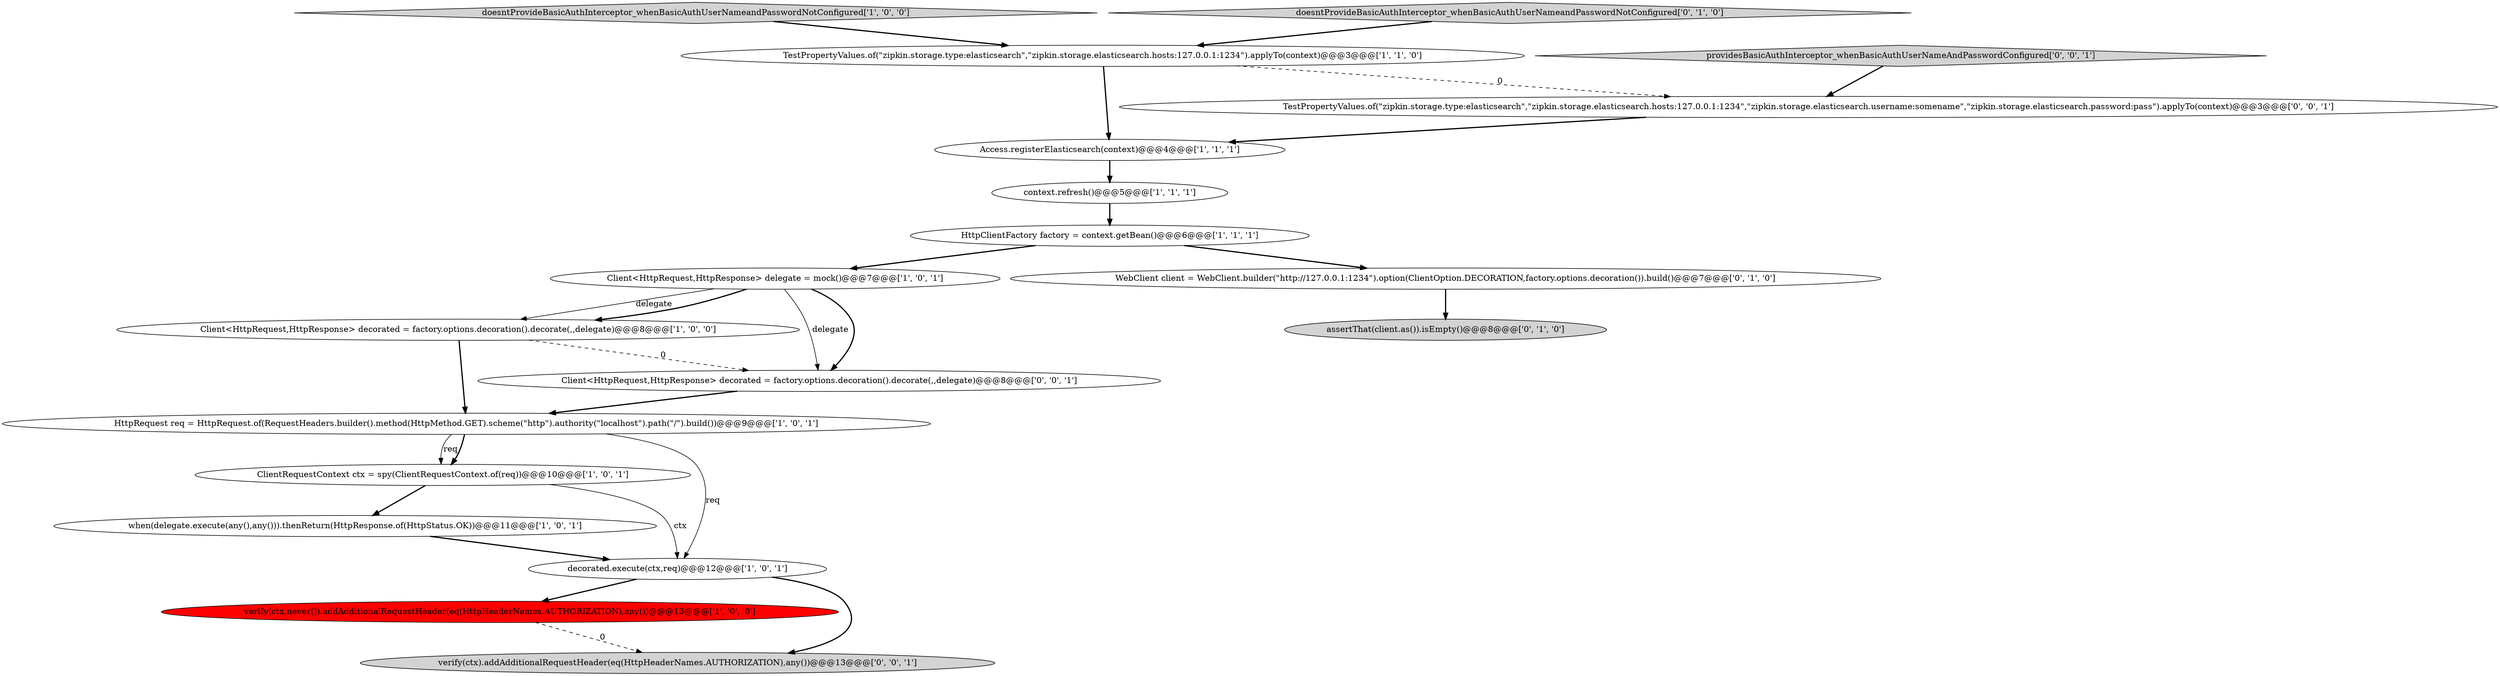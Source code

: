 digraph {
5 [style = filled, label = "Client<HttpRequest,HttpResponse> decorated = factory.options.decoration().decorate(,,delegate)@@@8@@@['1', '0', '0']", fillcolor = white, shape = ellipse image = "AAA0AAABBB1BBB"];
2 [style = filled, label = "Client<HttpRequest,HttpResponse> delegate = mock()@@@7@@@['1', '0', '1']", fillcolor = white, shape = ellipse image = "AAA0AAABBB1BBB"];
4 [style = filled, label = "when(delegate.execute(any(),any())).thenReturn(HttpResponse.of(HttpStatus.OK))@@@11@@@['1', '0', '1']", fillcolor = white, shape = ellipse image = "AAA0AAABBB1BBB"];
6 [style = filled, label = "HttpClientFactory factory = context.getBean()@@@6@@@['1', '1', '1']", fillcolor = white, shape = ellipse image = "AAA0AAABBB1BBB"];
13 [style = filled, label = "WebClient client = WebClient.builder(\"http://127.0.0.1:1234\").option(ClientOption.DECORATION,factory.options.decoration()).build()@@@7@@@['0', '1', '0']", fillcolor = white, shape = ellipse image = "AAA0AAABBB2BBB"];
3 [style = filled, label = "ClientRequestContext ctx = spy(ClientRequestContext.of(req))@@@10@@@['1', '0', '1']", fillcolor = white, shape = ellipse image = "AAA0AAABBB1BBB"];
17 [style = filled, label = "verify(ctx).addAdditionalRequestHeader(eq(HttpHeaderNames.AUTHORIZATION),any())@@@13@@@['0', '0', '1']", fillcolor = lightgray, shape = ellipse image = "AAA0AAABBB3BBB"];
10 [style = filled, label = "TestPropertyValues.of(\"zipkin.storage.type:elasticsearch\",\"zipkin.storage.elasticsearch.hosts:127.0.0.1:1234\").applyTo(context)@@@3@@@['1', '1', '0']", fillcolor = white, shape = ellipse image = "AAA0AAABBB1BBB"];
9 [style = filled, label = "verify(ctx,never()).addAdditionalRequestHeader(eq(HttpHeaderNames.AUTHORIZATION),any())@@@13@@@['1', '0', '0']", fillcolor = red, shape = ellipse image = "AAA1AAABBB1BBB"];
18 [style = filled, label = "TestPropertyValues.of(\"zipkin.storage.type:elasticsearch\",\"zipkin.storage.elasticsearch.hosts:127.0.0.1:1234\",\"zipkin.storage.elasticsearch.username:somename\",\"zipkin.storage.elasticsearch.password:pass\").applyTo(context)@@@3@@@['0', '0', '1']", fillcolor = white, shape = ellipse image = "AAA0AAABBB3BBB"];
15 [style = filled, label = "providesBasicAuthInterceptor_whenBasicAuthUserNameAndPasswordConfigured['0', '0', '1']", fillcolor = lightgray, shape = diamond image = "AAA0AAABBB3BBB"];
7 [style = filled, label = "doesntProvideBasicAuthInterceptor_whenBasicAuthUserNameandPasswordNotConfigured['1', '0', '0']", fillcolor = lightgray, shape = diamond image = "AAA0AAABBB1BBB"];
1 [style = filled, label = "context.refresh()@@@5@@@['1', '1', '1']", fillcolor = white, shape = ellipse image = "AAA0AAABBB1BBB"];
8 [style = filled, label = "decorated.execute(ctx,req)@@@12@@@['1', '0', '1']", fillcolor = white, shape = ellipse image = "AAA0AAABBB1BBB"];
14 [style = filled, label = "doesntProvideBasicAuthInterceptor_whenBasicAuthUserNameandPasswordNotConfigured['0', '1', '0']", fillcolor = lightgray, shape = diamond image = "AAA0AAABBB2BBB"];
16 [style = filled, label = "Client<HttpRequest,HttpResponse> decorated = factory.options.decoration().decorate(,,delegate)@@@8@@@['0', '0', '1']", fillcolor = white, shape = ellipse image = "AAA0AAABBB3BBB"];
0 [style = filled, label = "Access.registerElasticsearch(context)@@@4@@@['1', '1', '1']", fillcolor = white, shape = ellipse image = "AAA0AAABBB1BBB"];
12 [style = filled, label = "assertThat(client.as()).isEmpty()@@@8@@@['0', '1', '0']", fillcolor = lightgray, shape = ellipse image = "AAA0AAABBB2BBB"];
11 [style = filled, label = "HttpRequest req = HttpRequest.of(RequestHeaders.builder().method(HttpMethod.GET).scheme(\"http\").authority(\"localhost\").path(\"/\").build())@@@9@@@['1', '0', '1']", fillcolor = white, shape = ellipse image = "AAA0AAABBB1BBB"];
11->3 [style = solid, label="req"];
16->11 [style = bold, label=""];
7->10 [style = bold, label=""];
14->10 [style = bold, label=""];
3->4 [style = bold, label=""];
15->18 [style = bold, label=""];
3->8 [style = solid, label="ctx"];
6->2 [style = bold, label=""];
5->16 [style = dashed, label="0"];
8->17 [style = bold, label=""];
1->6 [style = bold, label=""];
13->12 [style = bold, label=""];
2->5 [style = solid, label="delegate"];
11->3 [style = bold, label=""];
0->1 [style = bold, label=""];
6->13 [style = bold, label=""];
9->17 [style = dashed, label="0"];
10->0 [style = bold, label=""];
8->9 [style = bold, label=""];
4->8 [style = bold, label=""];
2->16 [style = solid, label="delegate"];
5->11 [style = bold, label=""];
11->8 [style = solid, label="req"];
18->0 [style = bold, label=""];
10->18 [style = dashed, label="0"];
2->5 [style = bold, label=""];
2->16 [style = bold, label=""];
}
